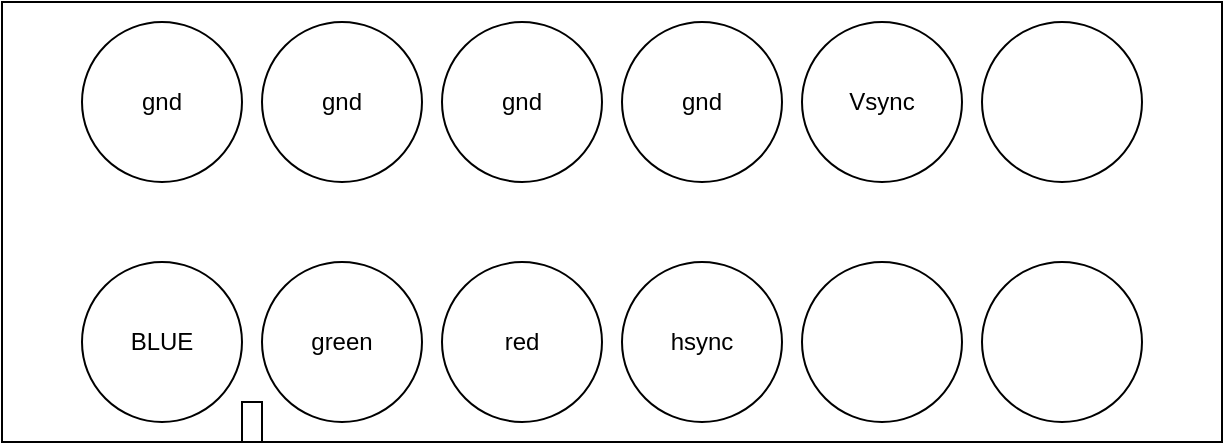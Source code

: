 <mxfile>
    <diagram id="lGDpkZlDJcZoAkzYa7RZ" name="Page-1">
        <mxGraphModel dx="564" dy="478" grid="1" gridSize="10" guides="1" tooltips="1" connect="1" arrows="1" fold="1" page="1" pageScale="1" pageWidth="850" pageHeight="1100" math="0" shadow="0">
            <root>
                <mxCell id="0"/>
                <mxCell id="1" parent="0"/>
                <mxCell id="2" value="" style="rounded=0;whiteSpace=wrap;html=1;" parent="1" vertex="1">
                    <mxGeometry x="80" y="190" width="610" height="220" as="geometry"/>
                </mxCell>
                <mxCell id="3" value="gnd" style="ellipse;whiteSpace=wrap;html=1;" parent="1" vertex="1">
                    <mxGeometry x="120" y="200" width="80" height="80" as="geometry"/>
                </mxCell>
                <mxCell id="5" value="BLUE" style="ellipse;whiteSpace=wrap;html=1;" parent="1" vertex="1">
                    <mxGeometry x="120" y="320" width="80" height="80" as="geometry"/>
                </mxCell>
                <mxCell id="6" value="gnd" style="ellipse;whiteSpace=wrap;html=1;" parent="1" vertex="1">
                    <mxGeometry x="210" y="200" width="80" height="80" as="geometry"/>
                </mxCell>
                <mxCell id="7" value="green" style="ellipse;whiteSpace=wrap;html=1;" parent="1" vertex="1">
                    <mxGeometry x="210" y="320" width="80" height="80" as="geometry"/>
                </mxCell>
                <mxCell id="8" value="gnd" style="ellipse;whiteSpace=wrap;html=1;" parent="1" vertex="1">
                    <mxGeometry x="300" y="200" width="80" height="80" as="geometry"/>
                </mxCell>
                <mxCell id="9" value="red" style="ellipse;whiteSpace=wrap;html=1;" parent="1" vertex="1">
                    <mxGeometry x="300" y="320" width="80" height="80" as="geometry"/>
                </mxCell>
                <mxCell id="10" value="gnd" style="ellipse;whiteSpace=wrap;html=1;" parent="1" vertex="1">
                    <mxGeometry x="390" y="200" width="80" height="80" as="geometry"/>
                </mxCell>
                <mxCell id="11" value="hsync" style="ellipse;whiteSpace=wrap;html=1;" parent="1" vertex="1">
                    <mxGeometry x="390" y="320" width="80" height="80" as="geometry"/>
                </mxCell>
                <mxCell id="12" value="Vsync" style="ellipse;whiteSpace=wrap;html=1;" parent="1" vertex="1">
                    <mxGeometry x="480" y="200" width="80" height="80" as="geometry"/>
                </mxCell>
                <mxCell id="13" value="" style="ellipse;whiteSpace=wrap;html=1;" parent="1" vertex="1">
                    <mxGeometry x="480" y="320" width="80" height="80" as="geometry"/>
                </mxCell>
                <mxCell id="14" value="" style="ellipse;whiteSpace=wrap;html=1;" parent="1" vertex="1">
                    <mxGeometry x="570" y="200" width="80" height="80" as="geometry"/>
                </mxCell>
                <mxCell id="15" value="" style="ellipse;whiteSpace=wrap;html=1;" parent="1" vertex="1">
                    <mxGeometry x="570" y="320" width="80" height="80" as="geometry"/>
                </mxCell>
                <mxCell id="16" value="" style="rounded=0;whiteSpace=wrap;html=1;" parent="1" vertex="1">
                    <mxGeometry x="200" y="390" width="10" height="20" as="geometry"/>
                </mxCell>
            </root>
        </mxGraphModel>
    </diagram>
</mxfile>